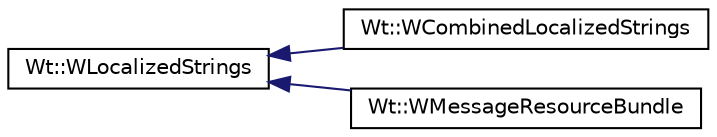 digraph "Graphical Class Hierarchy"
{
 // LATEX_PDF_SIZE
  edge [fontname="Helvetica",fontsize="10",labelfontname="Helvetica",labelfontsize="10"];
  node [fontname="Helvetica",fontsize="10",shape=record];
  rankdir="LR";
  Node0 [label="Wt::WLocalizedStrings",height=0.2,width=0.4,color="black", fillcolor="white", style="filled",URL="$classWt_1_1WLocalizedStrings.html",tooltip="An abstract class that provides support for localized strings."];
  Node0 -> Node1 [dir="back",color="midnightblue",fontsize="10",style="solid",fontname="Helvetica"];
  Node1 [label="Wt::WCombinedLocalizedStrings",height=0.2,width=0.4,color="black", fillcolor="white", style="filled",URL="$classWt_1_1WCombinedLocalizedStrings.html",tooltip="A localized string resolver that bundles multiple string resolvers."];
  Node0 -> Node2 [dir="back",color="midnightblue",fontsize="10",style="solid",fontname="Helvetica"];
  Node2 [label="Wt::WMessageResourceBundle",height=0.2,width=0.4,color="black", fillcolor="white", style="filled",URL="$classWt_1_1WMessageResourceBundle.html",tooltip="Support for localized strings using XML files."];
}
